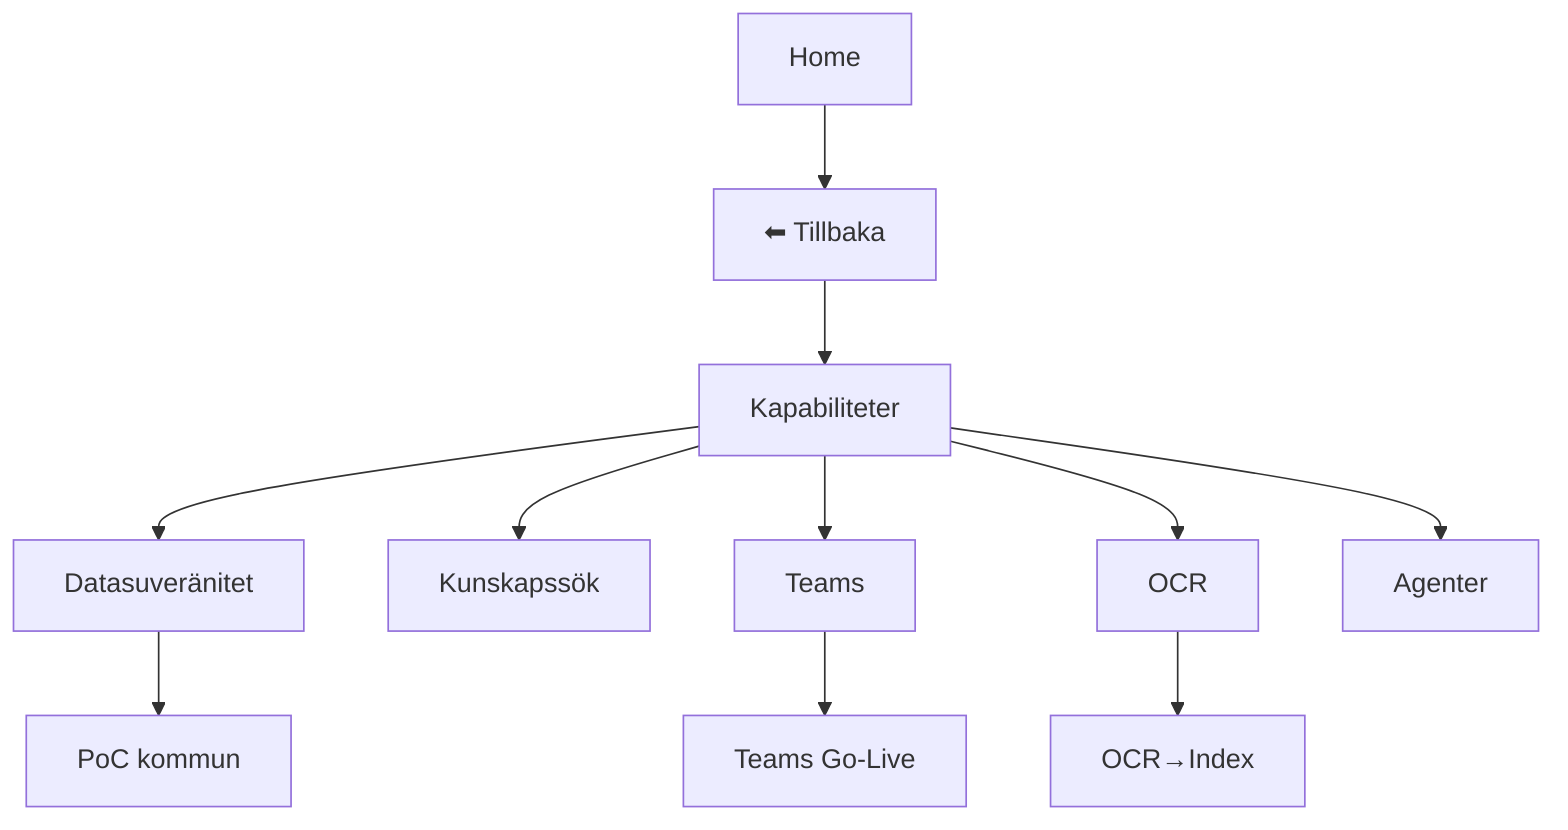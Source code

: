 flowchart TB
  LP-L1-Home[Home] --> LP-L1-Back[⬅︎ Tillbaka]
  LP-L1-Back --> LP-L1-Kap[Kapabiliteter]

  LP-L1-Kap --> K1[Datasuveränitet]
  LP-L1-Kap --> K2[Kunskapssök]
  LP-L1-Kap --> K3[Teams]
  LP-L1-Kap --> K4[OCR]
  LP-L1-Kap --> K5[Agenter]

  %% Länka valda till L2‑playbooks
  K1 --> P1[PoC kommun]
  K3 --> P2[Teams Go‑Live]
  K4 --> P3[OCR→Index]

  %% Clicks
  click LP-L1-Home "/index.html" _self
  click LP-L1-Back "/index.html" _self
  click P1 "/l2/poc_kommun.html" _self
  click P2 "/l2/teams_golive.html" _self
  click P3 "/l2/ocr_index.html" _self

  %% Färger
  classDef cap fill:#66969B,stroke:#3B413C,color:#ffffff;